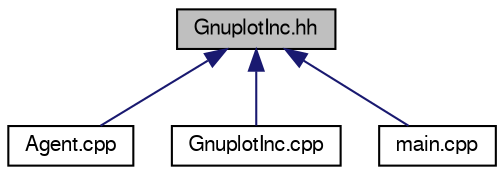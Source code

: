 digraph G
{
  edge [fontname="FreeSans",fontsize="10",labelfontname="FreeSans",labelfontsize="10"];
  node [fontname="FreeSans",fontsize="10",shape=record];
  Node1 [label="GnuplotInc.hh",height=0.2,width=0.4,color="black", fillcolor="grey75", style="filled" fontcolor="black"];
  Node1 -> Node2 [dir=back,color="midnightblue",fontsize="10",style="solid",fontname="FreeSans"];
  Node2 [label="Agent.cpp",height=0.2,width=0.4,color="black", fillcolor="white", style="filled",URL="$Agent_8cpp.html",tooltip="Zawiera implementacje klasy Agent."];
  Node1 -> Node3 [dir=back,color="midnightblue",fontsize="10",style="solid",fontname="FreeSans"];
  Node3 [label="GnuplotInc.cpp",height=0.2,width=0.4,color="black", fillcolor="white", style="filled",URL="$GnuplotInc_8cpp.html",tooltip="Zawiera funkcje uzywane do rysowania wykresow uzywajac Gnuplot&#39;a."];
  Node1 -> Node4 [dir=back,color="midnightblue",fontsize="10",style="solid",fontname="FreeSans"];
  Node4 [label="main.cpp",height=0.2,width=0.4,color="black", fillcolor="white", style="filled",URL="$main_8cpp.html"];
}
